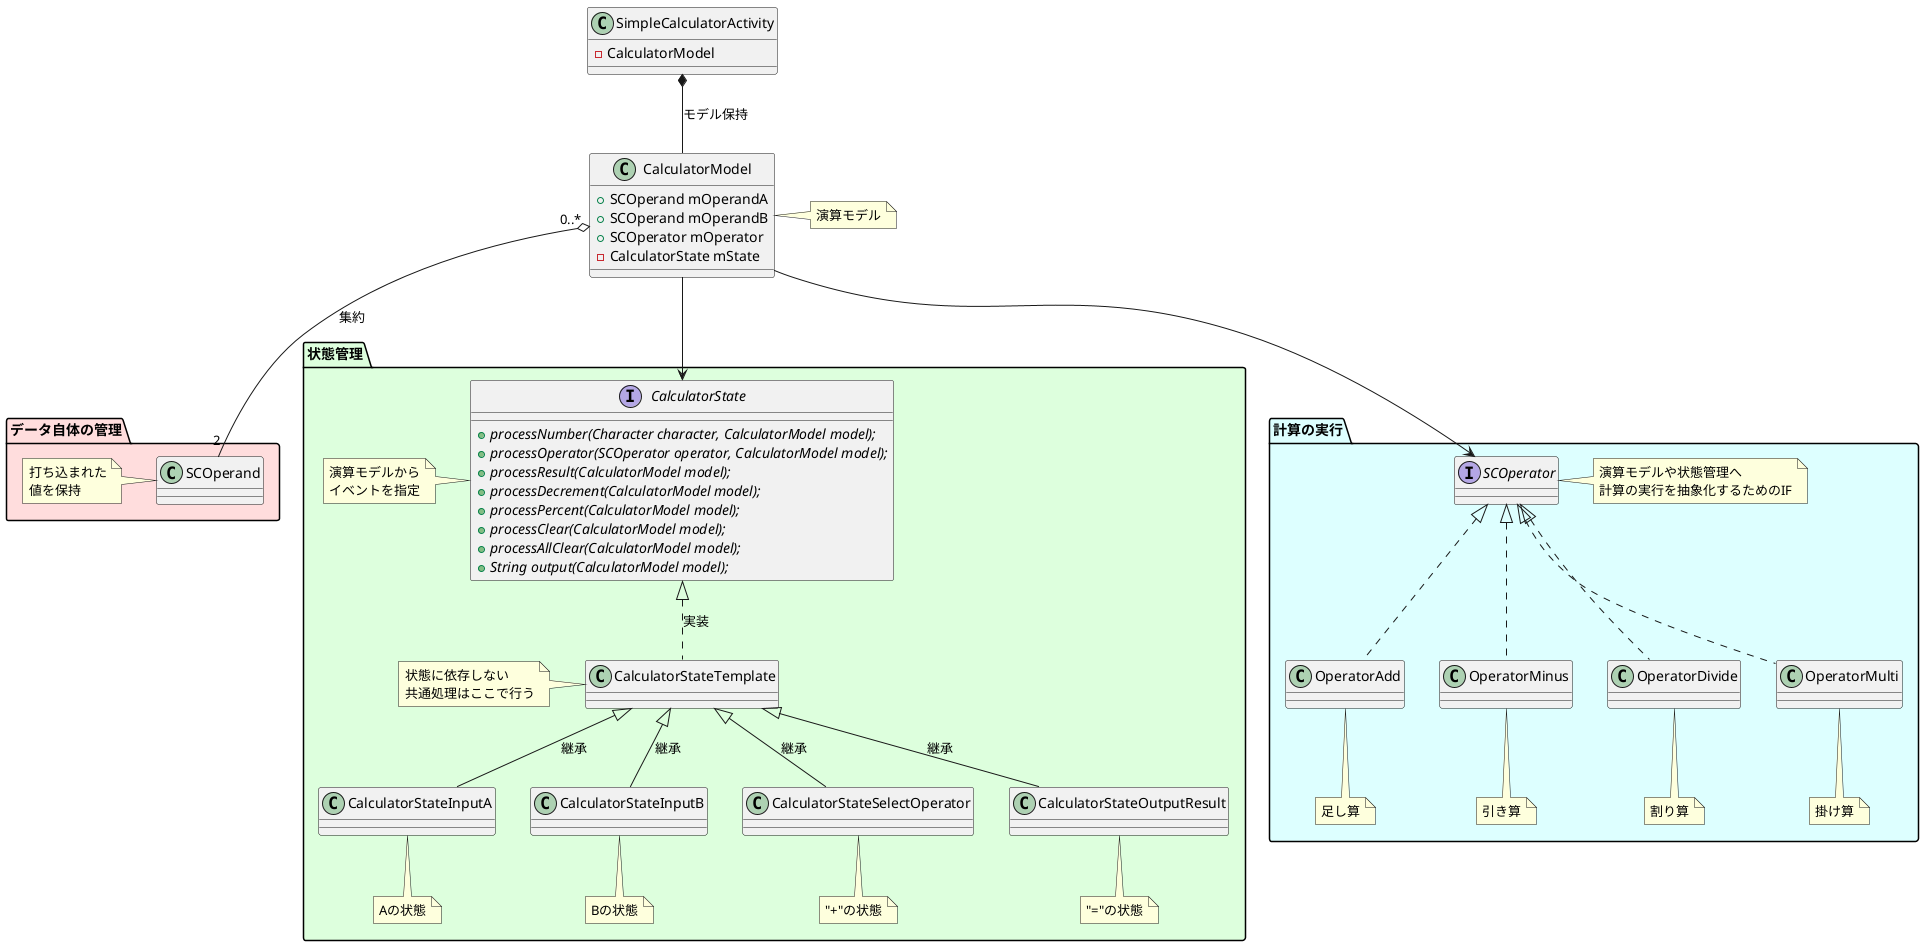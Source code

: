 @startuml


/'  ここから各クラスの定義 '/

class SimpleCalculatorActivity {
- CalculatorModel
}

class CalculatorModel {
+ SCOperand mOperandA
+ SCOperand mOperandB
+ SCOperator mOperator
- CalculatorState mState
}

note right
  演算モデル
end note

package "データ自体の管理" #FFDDDD {
    class SCOperand {
    }
    note left
      打ち込まれた
      値を保持
    end note

    SimpleCalculatorActivity *-- CalculatorModel : モデル保持
    CalculatorModel "0..*" o-d- "2" SCOperand : 集約
}

package "状態管理" #DDFFDD {
    CalculatorModel --> CalculatorState
    interface CalculatorState {
    + {abstract} processNumber(Character character, CalculatorModel model);
    + {abstract} processOperator(SCOperator operator, CalculatorModel model);
    + {abstract} processResult(CalculatorModel model);
    + {abstract} processDecrement(CalculatorModel model);
    + {abstract} processPercent(CalculatorModel model);
    + {abstract} processClear(CalculatorModel model);
    + {abstract} processAllClear(CalculatorModel model);
    + {abstract} String output(CalculatorModel model);
    }
    note left
      演算モデルから
      イベントを指定
    end note

    class CalculatorStateTemplate {
    }
    note left
      状態に依存しない
      共通処理はここで行う
    end note

    class CalculatorStateInputA {
    }
    note bottom
      Aの状態
    end note

    class CalculatorStateInputB {
    }
    note bottom
      Bの状態
    end note

    class CalculatorStateSelectOperator {
    }
    note bottom
      "+"の状態
    end note

    class CalculatorStateOutputResult {
    }
    note bottom
      "="の状態
    end note

    CalculatorState <|.. CalculatorStateTemplate : 実装
    CalculatorStateTemplate  <|-- CalculatorStateInputA : 継承
    CalculatorStateTemplate  <|--  CalculatorStateInputB : 継承
    CalculatorStateTemplate  <|--  CalculatorStateOutputResult : 継承
    CalculatorStateTemplate  <|--  CalculatorStateSelectOperator : 継承

}

package "計算の実行" #DDFFFF {
    interface SCOperator {
    }
    note right
      演算モデルや状態管理へ
      計算の実行を抽象化するためのIF
    end note

    class OperatorAdd {
    }
    note bottom
      足し算
    end note

    class OperatorMinus {
    }
    note bottom
      引き算
    end note

    class OperatorDivide {
    }
    note bottom
      割り算
    end note
    class OperatorMulti {
    }
    note bottom
      掛け算
    end note

    CalculatorModel --> SCOperator
    SCOperator <|.. OperatorAdd
    SCOperator <|.. OperatorDivide
    SCOperator <|.. OperatorMinus
    SCOperator <|.. OperatorMulti
}
@enduml